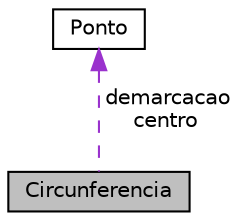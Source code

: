 digraph "Circunferencia"
{
 // LATEX_PDF_SIZE
  edge [fontname="Helvetica",fontsize="10",labelfontname="Helvetica",labelfontsize="10"];
  node [fontname="Helvetica",fontsize="10",shape=record];
  Node1 [label="Circunferencia",height=0.2,width=0.4,color="black", fillcolor="grey75", style="filled", fontcolor="black",tooltip=" "];
  Node2 -> Node1 [dir="back",color="darkorchid3",fontsize="10",style="dashed",label=" demarcacao\ncentro" ];
  Node2 [label="Ponto",height=0.2,width=0.4,color="black", fillcolor="white", style="filled",URL="$classPonto.html",tooltip=" "];
}
